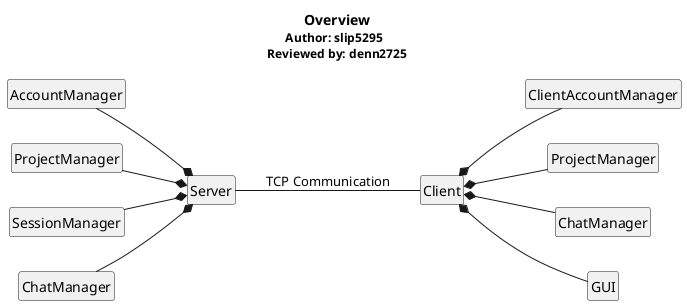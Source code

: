 @startuml
hide circle
hide empty members

title <b>Overview</b>\n<size:12>Author: slip5295  \n<size:12>Reviewed by: denn2725</size>

left to right direction

class "Client" as sq_c 
class "Server" as sq_s

class "ClientAccountManager" as sq_acntmgr 
class "ProjectManager" as sq_projmgr
class "ChatManager" as sq_chatmgr
class "GUI" as sq_gui

class "AccountManager" as sqs_ua_m
class "ProjectManager" as sqs_pr_m
class "SessionManager" as sqs_se_m
class "ChatManager" as sqs_ch_m

sq_c *-- sq_projmgr
sq_c *-- sq_acntmgr
sq_c *-- sq_chatmgr
sq_c *-- sq_gui

sq_c -up- sq_s : TCP Communication

sqs_pr_m --* sq_s 
sqs_ua_m --* sq_s 
sqs_se_m --* sq_s 
sqs_ch_m --* sq_s 

@enduml
